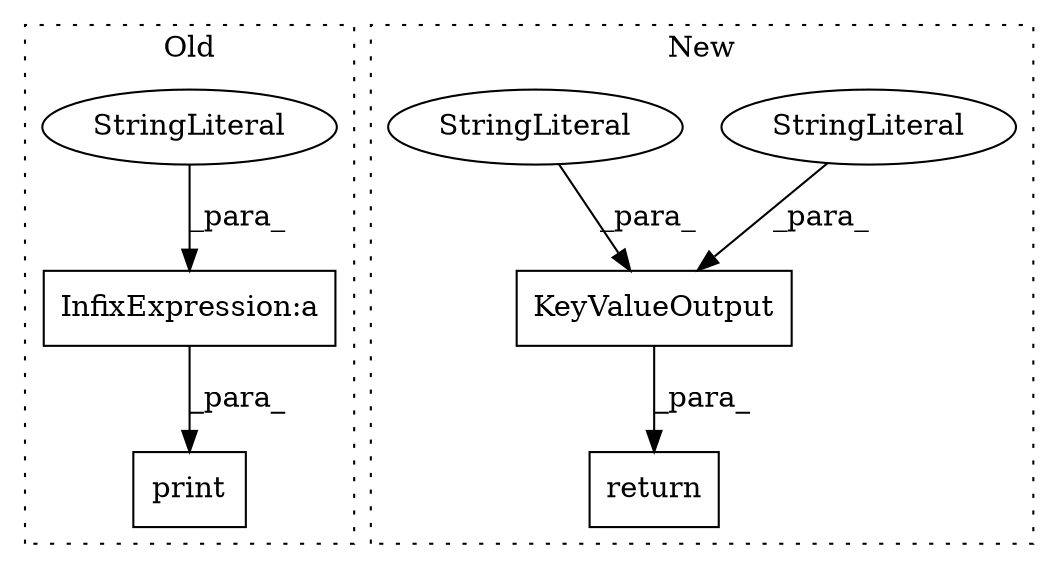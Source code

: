 digraph G {
subgraph cluster0 {
1 [label="print" a="32" s="415,478" l="6,1" shape="box"];
3 [label="InfixExpression:a" a="27" s="458" l="3" shape="box"];
6 [label="StringLiteral" a="45" s="421" l="37" shape="ellipse"];
label = "Old";
style="dotted";
}
subgraph cluster1 {
2 [label="KeyValueOutput" a="32" s="791,851" l="15,1" shape="box"];
4 [label="StringLiteral" a="45" s="819" l="27" shape="ellipse"];
5 [label="StringLiteral" a="45" s="806" l="12" shape="ellipse"];
7 [label="return" a="41" s="784" l="7" shape="box"];
label = "New";
style="dotted";
}
2 -> 7 [label="_para_"];
3 -> 1 [label="_para_"];
4 -> 2 [label="_para_"];
5 -> 2 [label="_para_"];
6 -> 3 [label="_para_"];
}